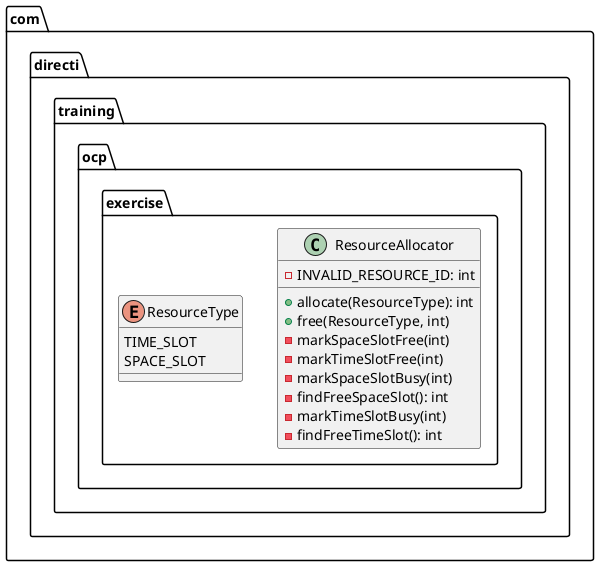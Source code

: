 @startuml
package com.directi.training.ocp.exercise {
  class ResourceAllocator {
    - INVALID_RESOURCE_ID: int
    + allocate(ResourceType): int
    + free(ResourceType, int)
    - markSpaceSlotFree(int)
    - markTimeSlotFree(int)
    - markSpaceSlotBusy(int)
    - findFreeSpaceSlot(): int
    - markTimeSlotBusy(int)
    - findFreeTimeSlot(): int
  }

  enum ResourceType {
    TIME_SLOT
    SPACE_SLOT
  }
}
@enduml